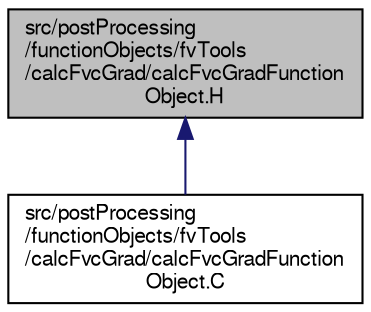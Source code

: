 digraph "src/postProcessing/functionObjects/fvTools/calcFvcGrad/calcFvcGradFunctionObject.H"
{
  bgcolor="transparent";
  edge [fontname="FreeSans",fontsize="10",labelfontname="FreeSans",labelfontsize="10"];
  node [fontname="FreeSans",fontsize="10",shape=record];
  Node175 [label="src/postProcessing\l/functionObjects/fvTools\l/calcFvcGrad/calcFvcGradFunction\lObject.H",height=0.2,width=0.4,color="black", fillcolor="grey75", style="filled", fontcolor="black"];
  Node175 -> Node176 [dir="back",color="midnightblue",fontsize="10",style="solid",fontname="FreeSans"];
  Node176 [label="src/postProcessing\l/functionObjects/fvTools\l/calcFvcGrad/calcFvcGradFunction\lObject.C",height=0.2,width=0.4,color="black",URL="$a13550.html"];
}

